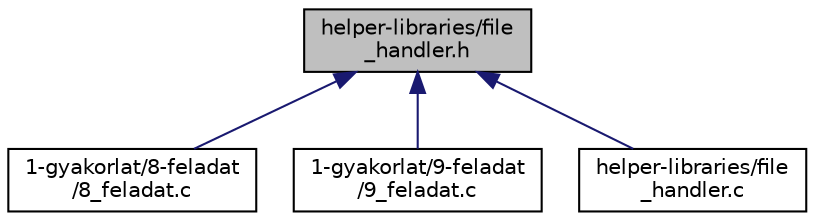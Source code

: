 digraph "helper-libraries/file_handler.h"
{
 // LATEX_PDF_SIZE
  edge [fontname="Helvetica",fontsize="10",labelfontname="Helvetica",labelfontsize="10"];
  node [fontname="Helvetica",fontsize="10",shape=record];
  Node1 [label="helper-libraries/file\l_handler.h",height=0.2,width=0.4,color="black", fillcolor="grey75", style="filled", fontcolor="black",tooltip=" "];
  Node1 -> Node2 [dir="back",color="midnightblue",fontsize="10",style="solid",fontname="Helvetica"];
  Node2 [label="1-gyakorlat/8-feladat\l/8_feladat.c",height=0.2,width=0.4,color="black", fillcolor="white", style="filled",URL="$d1/db8/8__feladat_8c.html",tooltip=" "];
  Node1 -> Node3 [dir="back",color="midnightblue",fontsize="10",style="solid",fontname="Helvetica"];
  Node3 [label="1-gyakorlat/9-feladat\l/9_feladat.c",height=0.2,width=0.4,color="black", fillcolor="white", style="filled",URL="$d0/d21/9__feladat_8c.html",tooltip=" "];
  Node1 -> Node4 [dir="back",color="midnightblue",fontsize="10",style="solid",fontname="Helvetica"];
  Node4 [label="helper-libraries/file\l_handler.c",height=0.2,width=0.4,color="black", fillcolor="white", style="filled",URL="$d8/d57/file__handler_8c.html",tooltip=" "];
}
